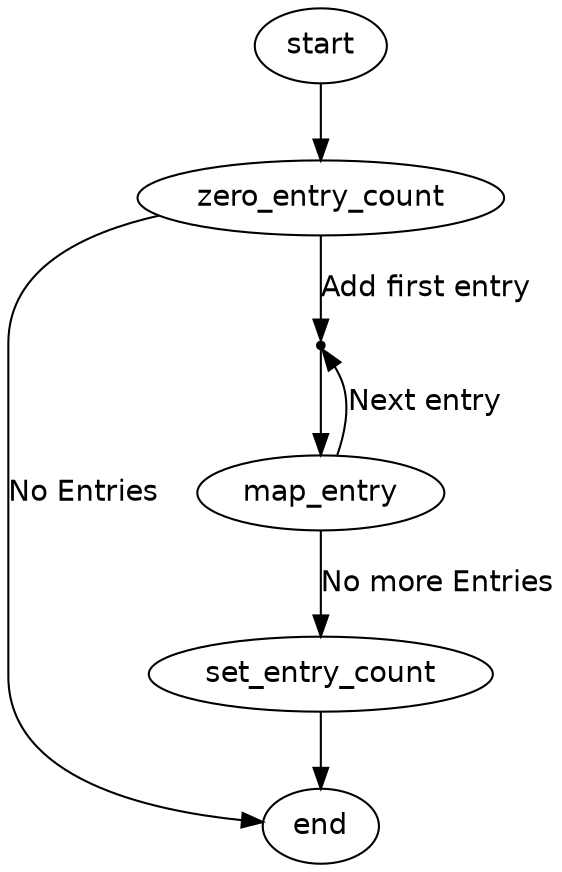 
/* $Id$ */

digraph pdo_entry_conf {

    start [fontname="Helvetica"]
    start -> zero_entry_count [weight=10]

    zero_entry_count [fontname="Helvetica"]
    zero_entry_count -> end [fontname="Helvetica",label="No Entries"]
    zero_entry_count -> action_map [fontname="Helvetica",label="Add first entry", weight=10]

    action_map [shape=point,label=""]
    action_map -> map_entry [weight=10]

    map_entry [fontname="Helvetica"]
    map_entry -> action_map [fontname="Helvetica",label="Next entry"]
    map_entry -> set_entry_count [fontname="Helvetica",label="No more Entries", weight=10]

    set_entry_count [fontname="Helvetica"]
    set_entry_count -> end [weight=10]

    end [fontname="Helvetica"]
    end
}
